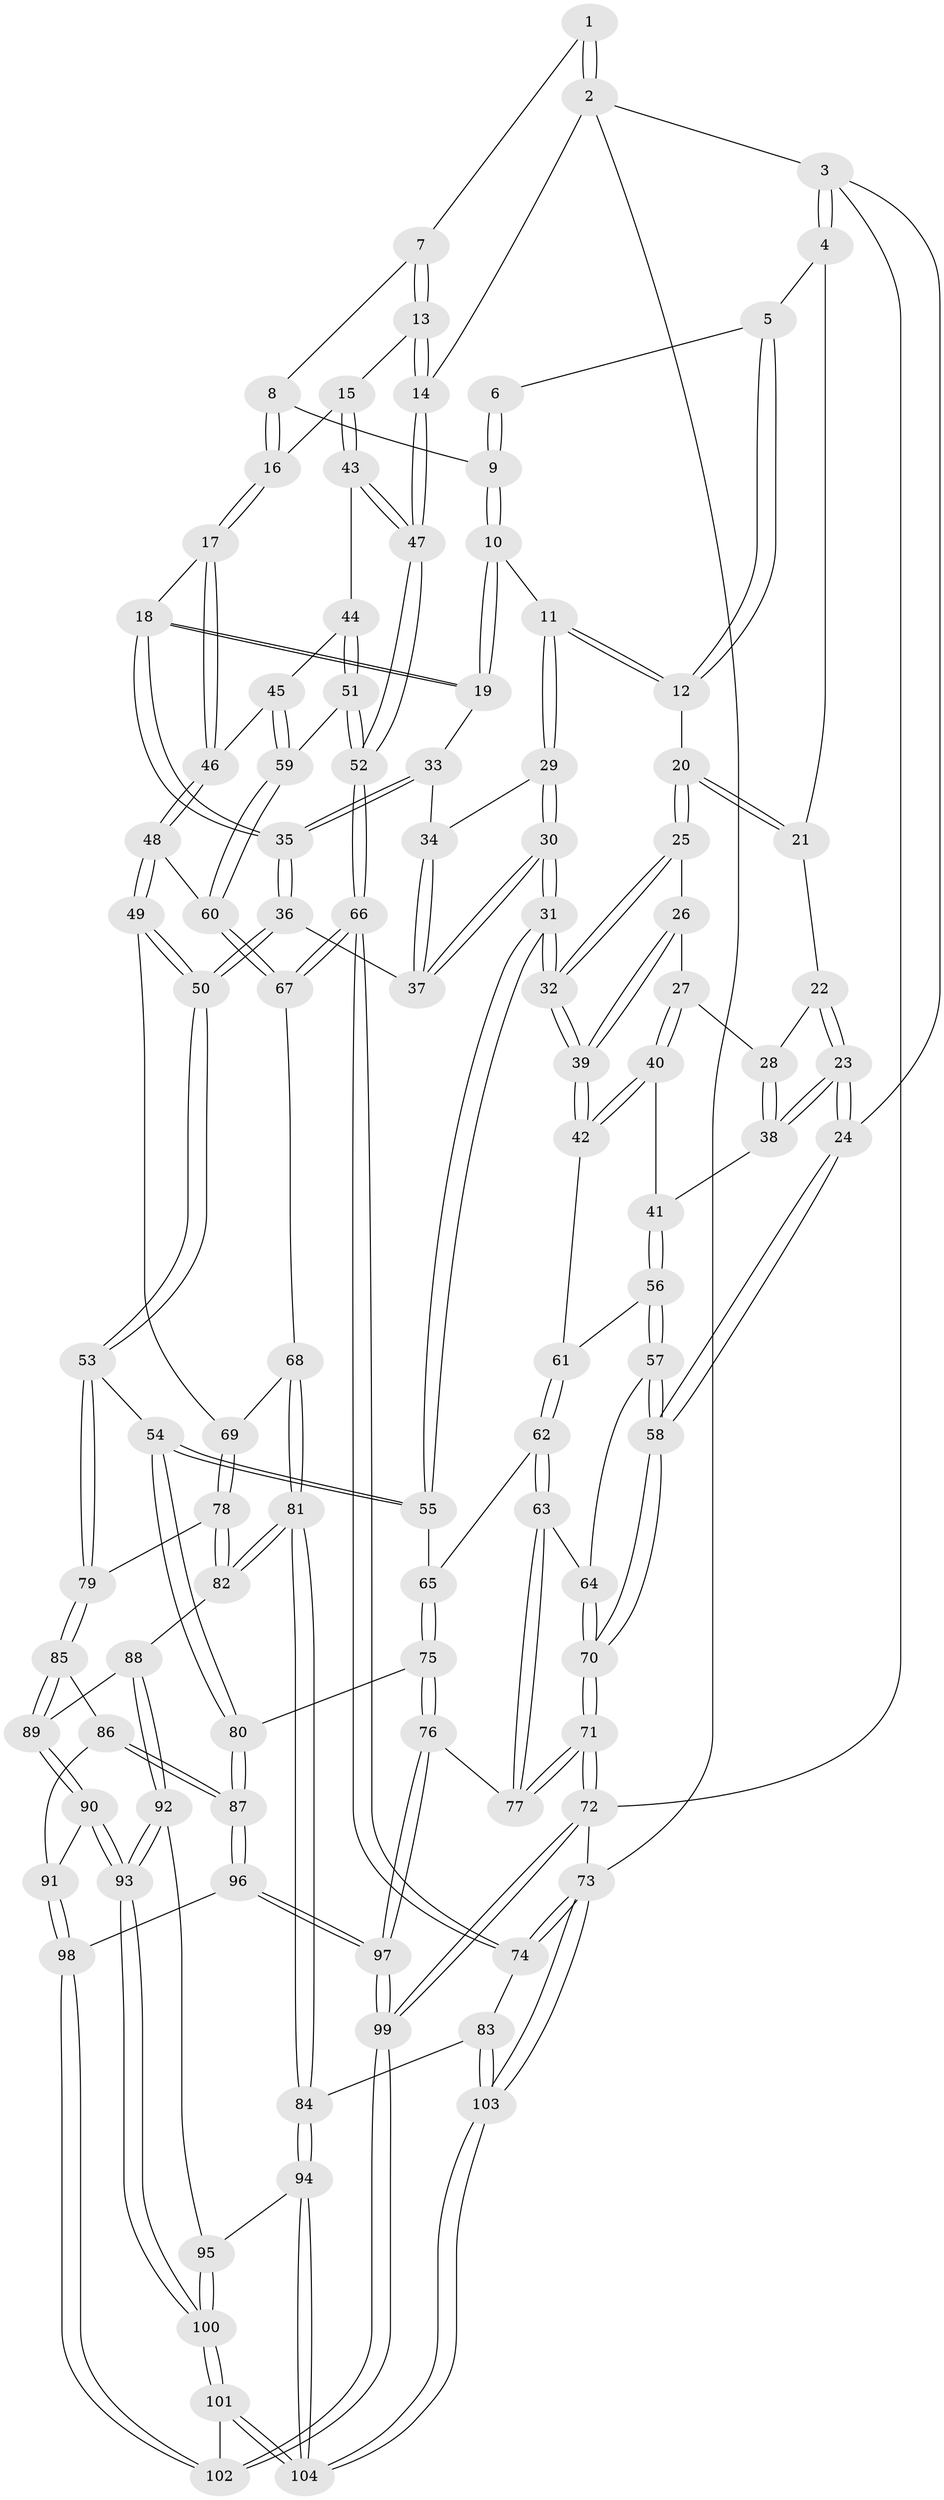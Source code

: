 // Generated by graph-tools (version 1.1) at 2025/27/03/09/25 03:27:17]
// undirected, 104 vertices, 257 edges
graph export_dot {
graph [start="1"]
  node [color=gray90,style=filled];
  1 [pos="+0.7375561192668009+0"];
  2 [pos="+1+0"];
  3 [pos="+0+0"];
  4 [pos="+0+0"];
  5 [pos="+0.39010514284466286+0"];
  6 [pos="+0.6569876113564481+0"];
  7 [pos="+0.8238113935150357+0.07682343153924735"];
  8 [pos="+0.7809850018920244+0.08084725212924865"];
  9 [pos="+0.6643168231623512+0"];
  10 [pos="+0.6375510044191304+0.09430058301695361"];
  11 [pos="+0.42264961431622705+0.15911631921957883"];
  12 [pos="+0.384844181930695+0.13288402010796502"];
  13 [pos="+0.9382655584733867+0.08987166440839162"];
  14 [pos="+1+0"];
  15 [pos="+0.8188366718276784+0.23701102008631653"];
  16 [pos="+0.7913792561693387+0.2348142123950338"];
  17 [pos="+0.7156304776592262+0.24741213528883232"];
  18 [pos="+0.7155146055156792+0.2473897292736203"];
  19 [pos="+0.6771386555110422+0.19790444335622737"];
  20 [pos="+0.35519036359970163+0.1474271921103965"];
  21 [pos="+0.22994124671619837+0.15413070705610363"];
  22 [pos="+0.21609111392180677+0.16789166304080583"];
  23 [pos="+0+0.20631865893639426"];
  24 [pos="+0+0.1444380000062075"];
  25 [pos="+0.32814215986654444+0.2225909629570121"];
  26 [pos="+0.2576338379127348+0.2968094901849126"];
  27 [pos="+0.19668252480745999+0.2775294843923475"];
  28 [pos="+0.192994870053312+0.2719545955143728"];
  29 [pos="+0.4484527272295808+0.20858564276717315"];
  30 [pos="+0.4315017398065131+0.36461329657921915"];
  31 [pos="+0.39048151660286096+0.455524378952045"];
  32 [pos="+0.3393066384067146+0.42298524836337353"];
  33 [pos="+0.5348767214845583+0.2259047779986759"];
  34 [pos="+0.45966725560492705+0.2133814639850704"];
  35 [pos="+0.6232486539784937+0.3321939059356872"];
  36 [pos="+0.6195550271303325+0.33717021729362834"];
  37 [pos="+0.5650884050547685+0.3254738866904652"];
  38 [pos="+0.0322510278942443+0.28584015184193495"];
  39 [pos="+0.32012771152586733+0.4164538121176777"];
  40 [pos="+0.18322510830311448+0.41061202845269246"];
  41 [pos="+0.08663475238564382+0.36102850273466747"];
  42 [pos="+0.18704535619557872+0.41569312707070905"];
  43 [pos="+0.8400212080976365+0.25898224900739225"];
  44 [pos="+0.854571398106688+0.356032291676457"];
  45 [pos="+0.8056708766839612+0.4036977919528244"];
  46 [pos="+0.7562774482961598+0.4082030828212279"];
  47 [pos="+1+0.34705188913690777"];
  48 [pos="+0.700874255454454+0.4949830954998428"];
  49 [pos="+0.655137267138254+0.510350938120437"];
  50 [pos="+0.6029823889472222+0.5096336178729758"];
  51 [pos="+0.9677594964034711+0.455900442682723"];
  52 [pos="+1+0.4984418542997262"];
  53 [pos="+0.483483243182723+0.5832144577550555"];
  54 [pos="+0.47825099728262915+0.5817735332002253"];
  55 [pos="+0.41221088554307334+0.504620083381303"];
  56 [pos="+0.043800007840618806+0.4696162655029733"];
  57 [pos="+0.029140011930598494+0.48273948349787593"];
  58 [pos="+0+0.45739405773363484"];
  59 [pos="+0.8566123446286006+0.47967597140421875"];
  60 [pos="+0.804848062528445+0.5209533973494117"];
  61 [pos="+0.16963003469742985+0.4525643833453311"];
  62 [pos="+0.16136072387261466+0.5489840033690181"];
  63 [pos="+0.12019977308437758+0.5946697373366177"];
  64 [pos="+0.10678737836673777+0.5853690834564191"];
  65 [pos="+0.2395379566467486+0.5520030818221016"];
  66 [pos="+1+0.502824253608201"];
  67 [pos="+0.8552217985905782+0.6457519857360859"];
  68 [pos="+0.840248851892454+0.6680851189817996"];
  69 [pos="+0.726343919297644+0.6026483940121786"];
  70 [pos="+0+0.579000502545995"];
  71 [pos="+0+0.9840969133672681"];
  72 [pos="+0+1"];
  73 [pos="+1+1"];
  74 [pos="+1+0.700083948779408"];
  75 [pos="+0.25269198567061557+0.7509837705780347"];
  76 [pos="+0.1884819152709289+0.7619448675330575"];
  77 [pos="+0.12820833385304511+0.7519584412869722"];
  78 [pos="+0.6885508756847581+0.7263324472767692"];
  79 [pos="+0.5029931815341498+0.6189565357379749"];
  80 [pos="+0.27052718031556877+0.7498424856962745"];
  81 [pos="+0.8095098834690964+0.7888018848958078"];
  82 [pos="+0.7378751711275842+0.7698098014304581"];
  83 [pos="+0.8784844965393235+0.8093493509972258"];
  84 [pos="+0.810129154218985+0.7898081657968766"];
  85 [pos="+0.509138480549244+0.7037157654229815"];
  86 [pos="+0.4913497334595726+0.7573773799298996"];
  87 [pos="+0.36283068771954097+0.8677482251147945"];
  88 [pos="+0.6447891473103461+0.8243922421154577"];
  89 [pos="+0.5841847838541703+0.8202398784320587"];
  90 [pos="+0.5534048751935265+0.8895598383407174"];
  91 [pos="+0.48710467529827306+0.8702021543879922"];
  92 [pos="+0.6398390946463729+0.8797704507418246"];
  93 [pos="+0.5858991697811061+0.9463509056667379"];
  94 [pos="+0.7966841640528526+0.8339593151838919"];
  95 [pos="+0.7092086693742595+0.9049956647485201"];
  96 [pos="+0.37236765638434033+0.8903243938301088"];
  97 [pos="+0.2857295300971717+1"];
  98 [pos="+0.45268747282350685+0.8912241577698671"];
  99 [pos="+0.27946084510640357+1"];
  100 [pos="+0.6049152757764398+1"];
  101 [pos="+0.5971994300837395+1"];
  102 [pos="+0.5734771147950072+1"];
  103 [pos="+1+1"];
  104 [pos="+0.8380321974704409+1"];
  1 -- 2;
  1 -- 2;
  1 -- 7;
  2 -- 3;
  2 -- 14;
  2 -- 73;
  3 -- 4;
  3 -- 4;
  3 -- 24;
  3 -- 72;
  4 -- 5;
  4 -- 21;
  5 -- 6;
  5 -- 12;
  5 -- 12;
  6 -- 9;
  6 -- 9;
  7 -- 8;
  7 -- 13;
  7 -- 13;
  8 -- 9;
  8 -- 16;
  8 -- 16;
  9 -- 10;
  9 -- 10;
  10 -- 11;
  10 -- 19;
  10 -- 19;
  11 -- 12;
  11 -- 12;
  11 -- 29;
  11 -- 29;
  12 -- 20;
  13 -- 14;
  13 -- 14;
  13 -- 15;
  14 -- 47;
  14 -- 47;
  15 -- 16;
  15 -- 43;
  15 -- 43;
  16 -- 17;
  16 -- 17;
  17 -- 18;
  17 -- 46;
  17 -- 46;
  18 -- 19;
  18 -- 19;
  18 -- 35;
  18 -- 35;
  19 -- 33;
  20 -- 21;
  20 -- 21;
  20 -- 25;
  20 -- 25;
  21 -- 22;
  22 -- 23;
  22 -- 23;
  22 -- 28;
  23 -- 24;
  23 -- 24;
  23 -- 38;
  23 -- 38;
  24 -- 58;
  24 -- 58;
  25 -- 26;
  25 -- 32;
  25 -- 32;
  26 -- 27;
  26 -- 39;
  26 -- 39;
  27 -- 28;
  27 -- 40;
  27 -- 40;
  28 -- 38;
  28 -- 38;
  29 -- 30;
  29 -- 30;
  29 -- 34;
  30 -- 31;
  30 -- 31;
  30 -- 37;
  30 -- 37;
  31 -- 32;
  31 -- 32;
  31 -- 55;
  31 -- 55;
  32 -- 39;
  32 -- 39;
  33 -- 34;
  33 -- 35;
  33 -- 35;
  34 -- 37;
  34 -- 37;
  35 -- 36;
  35 -- 36;
  36 -- 37;
  36 -- 50;
  36 -- 50;
  38 -- 41;
  39 -- 42;
  39 -- 42;
  40 -- 41;
  40 -- 42;
  40 -- 42;
  41 -- 56;
  41 -- 56;
  42 -- 61;
  43 -- 44;
  43 -- 47;
  43 -- 47;
  44 -- 45;
  44 -- 51;
  44 -- 51;
  45 -- 46;
  45 -- 59;
  45 -- 59;
  46 -- 48;
  46 -- 48;
  47 -- 52;
  47 -- 52;
  48 -- 49;
  48 -- 49;
  48 -- 60;
  49 -- 50;
  49 -- 50;
  49 -- 69;
  50 -- 53;
  50 -- 53;
  51 -- 52;
  51 -- 52;
  51 -- 59;
  52 -- 66;
  52 -- 66;
  53 -- 54;
  53 -- 79;
  53 -- 79;
  54 -- 55;
  54 -- 55;
  54 -- 80;
  54 -- 80;
  55 -- 65;
  56 -- 57;
  56 -- 57;
  56 -- 61;
  57 -- 58;
  57 -- 58;
  57 -- 64;
  58 -- 70;
  58 -- 70;
  59 -- 60;
  59 -- 60;
  60 -- 67;
  60 -- 67;
  61 -- 62;
  61 -- 62;
  62 -- 63;
  62 -- 63;
  62 -- 65;
  63 -- 64;
  63 -- 77;
  63 -- 77;
  64 -- 70;
  64 -- 70;
  65 -- 75;
  65 -- 75;
  66 -- 67;
  66 -- 67;
  66 -- 74;
  66 -- 74;
  67 -- 68;
  68 -- 69;
  68 -- 81;
  68 -- 81;
  69 -- 78;
  69 -- 78;
  70 -- 71;
  70 -- 71;
  71 -- 72;
  71 -- 72;
  71 -- 77;
  71 -- 77;
  72 -- 99;
  72 -- 99;
  72 -- 73;
  73 -- 74;
  73 -- 74;
  73 -- 103;
  73 -- 103;
  74 -- 83;
  75 -- 76;
  75 -- 76;
  75 -- 80;
  76 -- 77;
  76 -- 97;
  76 -- 97;
  78 -- 79;
  78 -- 82;
  78 -- 82;
  79 -- 85;
  79 -- 85;
  80 -- 87;
  80 -- 87;
  81 -- 82;
  81 -- 82;
  81 -- 84;
  81 -- 84;
  82 -- 88;
  83 -- 84;
  83 -- 103;
  83 -- 103;
  84 -- 94;
  84 -- 94;
  85 -- 86;
  85 -- 89;
  85 -- 89;
  86 -- 87;
  86 -- 87;
  86 -- 91;
  87 -- 96;
  87 -- 96;
  88 -- 89;
  88 -- 92;
  88 -- 92;
  89 -- 90;
  89 -- 90;
  90 -- 91;
  90 -- 93;
  90 -- 93;
  91 -- 98;
  91 -- 98;
  92 -- 93;
  92 -- 93;
  92 -- 95;
  93 -- 100;
  93 -- 100;
  94 -- 95;
  94 -- 104;
  94 -- 104;
  95 -- 100;
  95 -- 100;
  96 -- 97;
  96 -- 97;
  96 -- 98;
  97 -- 99;
  97 -- 99;
  98 -- 102;
  98 -- 102;
  99 -- 102;
  99 -- 102;
  100 -- 101;
  100 -- 101;
  101 -- 102;
  101 -- 104;
  101 -- 104;
  103 -- 104;
  103 -- 104;
}

